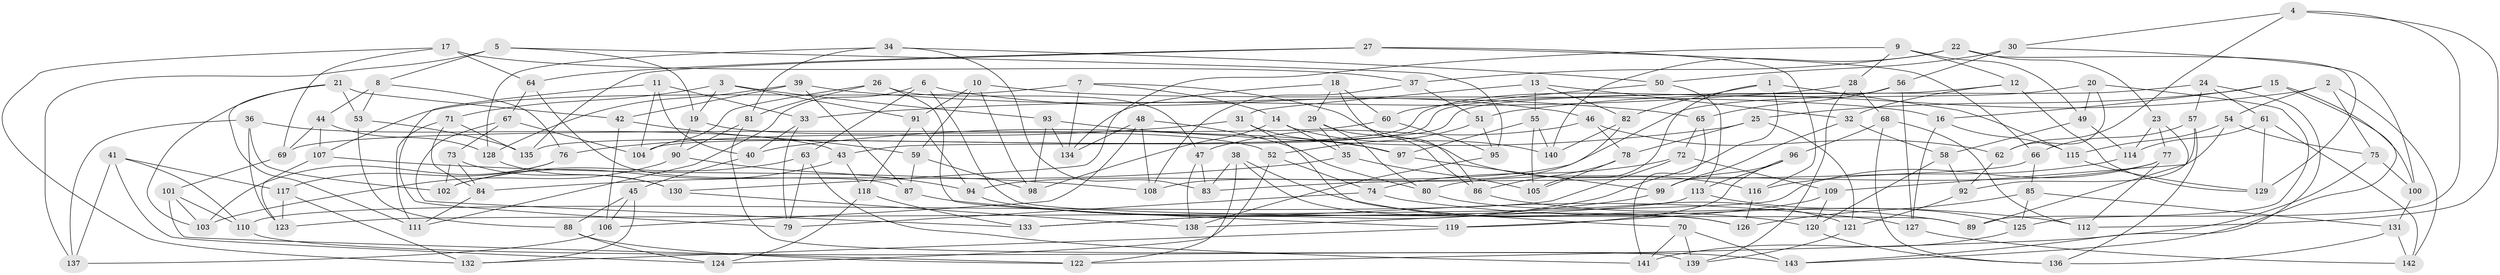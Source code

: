 // Generated by graph-tools (version 1.1) at 2025/16/03/09/25 04:16:12]
// undirected, 143 vertices, 286 edges
graph export_dot {
graph [start="1"]
  node [color=gray90,style=filled];
  1;
  2;
  3;
  4;
  5;
  6;
  7;
  8;
  9;
  10;
  11;
  12;
  13;
  14;
  15;
  16;
  17;
  18;
  19;
  20;
  21;
  22;
  23;
  24;
  25;
  26;
  27;
  28;
  29;
  30;
  31;
  32;
  33;
  34;
  35;
  36;
  37;
  38;
  39;
  40;
  41;
  42;
  43;
  44;
  45;
  46;
  47;
  48;
  49;
  50;
  51;
  52;
  53;
  54;
  55;
  56;
  57;
  58;
  59;
  60;
  61;
  62;
  63;
  64;
  65;
  66;
  67;
  68;
  69;
  70;
  71;
  72;
  73;
  74;
  75;
  76;
  77;
  78;
  79;
  80;
  81;
  82;
  83;
  84;
  85;
  86;
  87;
  88;
  89;
  90;
  91;
  92;
  93;
  94;
  95;
  96;
  97;
  98;
  99;
  100;
  101;
  102;
  103;
  104;
  105;
  106;
  107;
  108;
  109;
  110;
  111;
  112;
  113;
  114;
  115;
  116;
  117;
  118;
  119;
  120;
  121;
  122;
  123;
  124;
  125;
  126;
  127;
  128;
  129;
  130;
  131;
  132;
  133;
  134;
  135;
  136;
  137;
  138;
  139;
  140;
  141;
  142;
  143;
  1 -- 115;
  1 -- 133;
  1 -- 105;
  1 -- 82;
  2 -- 75;
  2 -- 54;
  2 -- 142;
  2 -- 51;
  3 -- 93;
  3 -- 71;
  3 -- 19;
  3 -- 91;
  4 -- 30;
  4 -- 89;
  4 -- 62;
  4 -- 112;
  5 -- 95;
  5 -- 8;
  5 -- 137;
  5 -- 19;
  6 -- 46;
  6 -- 89;
  6 -- 63;
  6 -- 111;
  7 -- 107;
  7 -- 116;
  7 -- 134;
  7 -- 14;
  8 -- 44;
  8 -- 76;
  8 -- 53;
  9 -- 12;
  9 -- 28;
  9 -- 49;
  9 -- 130;
  10 -- 59;
  10 -- 98;
  10 -- 16;
  10 -- 91;
  11 -- 33;
  11 -- 104;
  11 -- 40;
  11 -- 79;
  12 -- 104;
  12 -- 32;
  12 -- 129;
  13 -- 31;
  13 -- 32;
  13 -- 82;
  13 -- 55;
  14 -- 35;
  14 -- 98;
  14 -- 140;
  15 -- 143;
  15 -- 100;
  15 -- 25;
  15 -- 16;
  16 -- 127;
  16 -- 115;
  17 -- 64;
  17 -- 37;
  17 -- 132;
  17 -- 69;
  18 -- 86;
  18 -- 29;
  18 -- 60;
  18 -- 134;
  19 -- 52;
  19 -- 90;
  20 -- 62;
  20 -- 49;
  20 -- 125;
  20 -- 94;
  21 -- 53;
  21 -- 111;
  21 -- 103;
  21 -- 42;
  22 -- 23;
  22 -- 140;
  22 -- 129;
  22 -- 37;
  23 -- 89;
  23 -- 114;
  23 -- 77;
  24 -- 61;
  24 -- 43;
  24 -- 143;
  24 -- 57;
  25 -- 40;
  25 -- 121;
  25 -- 78;
  26 -- 81;
  26 -- 47;
  26 -- 119;
  26 -- 104;
  27 -- 66;
  27 -- 135;
  27 -- 116;
  27 -- 64;
  28 -- 33;
  28 -- 139;
  28 -- 68;
  29 -- 80;
  29 -- 86;
  29 -- 35;
  30 -- 100;
  30 -- 56;
  30 -- 50;
  31 -- 70;
  31 -- 76;
  31 -- 97;
  32 -- 58;
  32 -- 99;
  33 -- 40;
  33 -- 79;
  34 -- 83;
  34 -- 81;
  34 -- 128;
  34 -- 50;
  35 -- 84;
  35 -- 105;
  36 -- 123;
  36 -- 102;
  36 -- 43;
  36 -- 137;
  37 -- 51;
  37 -- 108;
  38 -- 126;
  38 -- 83;
  38 -- 122;
  38 -- 120;
  39 -- 87;
  39 -- 128;
  39 -- 65;
  39 -- 42;
  40 -- 45;
  41 -- 117;
  41 -- 124;
  41 -- 137;
  41 -- 110;
  42 -- 59;
  42 -- 106;
  43 -- 102;
  43 -- 118;
  44 -- 107;
  44 -- 128;
  44 -- 69;
  45 -- 88;
  45 -- 106;
  45 -- 132;
  46 -- 62;
  46 -- 78;
  46 -- 47;
  47 -- 83;
  47 -- 138;
  48 -- 134;
  48 -- 80;
  48 -- 106;
  48 -- 108;
  49 -- 114;
  49 -- 58;
  50 -- 113;
  50 -- 60;
  51 -- 95;
  51 -- 52;
  52 -- 74;
  52 -- 124;
  53 -- 135;
  53 -- 88;
  54 -- 109;
  54 -- 115;
  54 -- 75;
  55 -- 97;
  55 -- 105;
  55 -- 140;
  56 -- 135;
  56 -- 65;
  56 -- 127;
  57 -- 136;
  57 -- 66;
  57 -- 92;
  58 -- 120;
  58 -- 92;
  59 -- 87;
  59 -- 98;
  60 -- 69;
  60 -- 95;
  61 -- 142;
  61 -- 114;
  61 -- 129;
  62 -- 92;
  63 -- 102;
  63 -- 79;
  63 -- 141;
  64 -- 67;
  64 -- 87;
  65 -- 141;
  65 -- 72;
  66 -- 83;
  66 -- 85;
  67 -- 73;
  67 -- 104;
  67 -- 133;
  68 -- 112;
  68 -- 136;
  68 -- 96;
  69 -- 101;
  70 -- 143;
  70 -- 141;
  70 -- 139;
  71 -- 84;
  71 -- 111;
  71 -- 135;
  72 -- 74;
  72 -- 109;
  72 -- 110;
  73 -- 84;
  73 -- 130;
  73 -- 102;
  74 -- 112;
  74 -- 79;
  75 -- 100;
  75 -- 122;
  76 -- 117;
  76 -- 103;
  77 -- 123;
  77 -- 112;
  77 -- 80;
  78 -- 86;
  78 -- 105;
  80 -- 121;
  81 -- 139;
  81 -- 90;
  82 -- 140;
  82 -- 108;
  84 -- 111;
  85 -- 125;
  85 -- 131;
  85 -- 126;
  86 -- 89;
  87 -- 127;
  88 -- 122;
  88 -- 124;
  90 -- 103;
  90 -- 94;
  91 -- 118;
  91 -- 94;
  92 -- 121;
  93 -- 97;
  93 -- 134;
  93 -- 98;
  94 -- 126;
  95 -- 138;
  96 -- 113;
  96 -- 99;
  96 -- 119;
  97 -- 99;
  99 -- 133;
  100 -- 131;
  101 -- 122;
  101 -- 110;
  101 -- 103;
  106 -- 137;
  107 -- 123;
  107 -- 108;
  109 -- 119;
  109 -- 120;
  110 -- 143;
  113 -- 138;
  113 -- 125;
  114 -- 116;
  115 -- 129;
  116 -- 126;
  117 -- 123;
  117 -- 132;
  118 -- 133;
  118 -- 124;
  119 -- 132;
  120 -- 136;
  121 -- 139;
  125 -- 141;
  127 -- 142;
  128 -- 130;
  130 -- 138;
  131 -- 136;
  131 -- 142;
}

